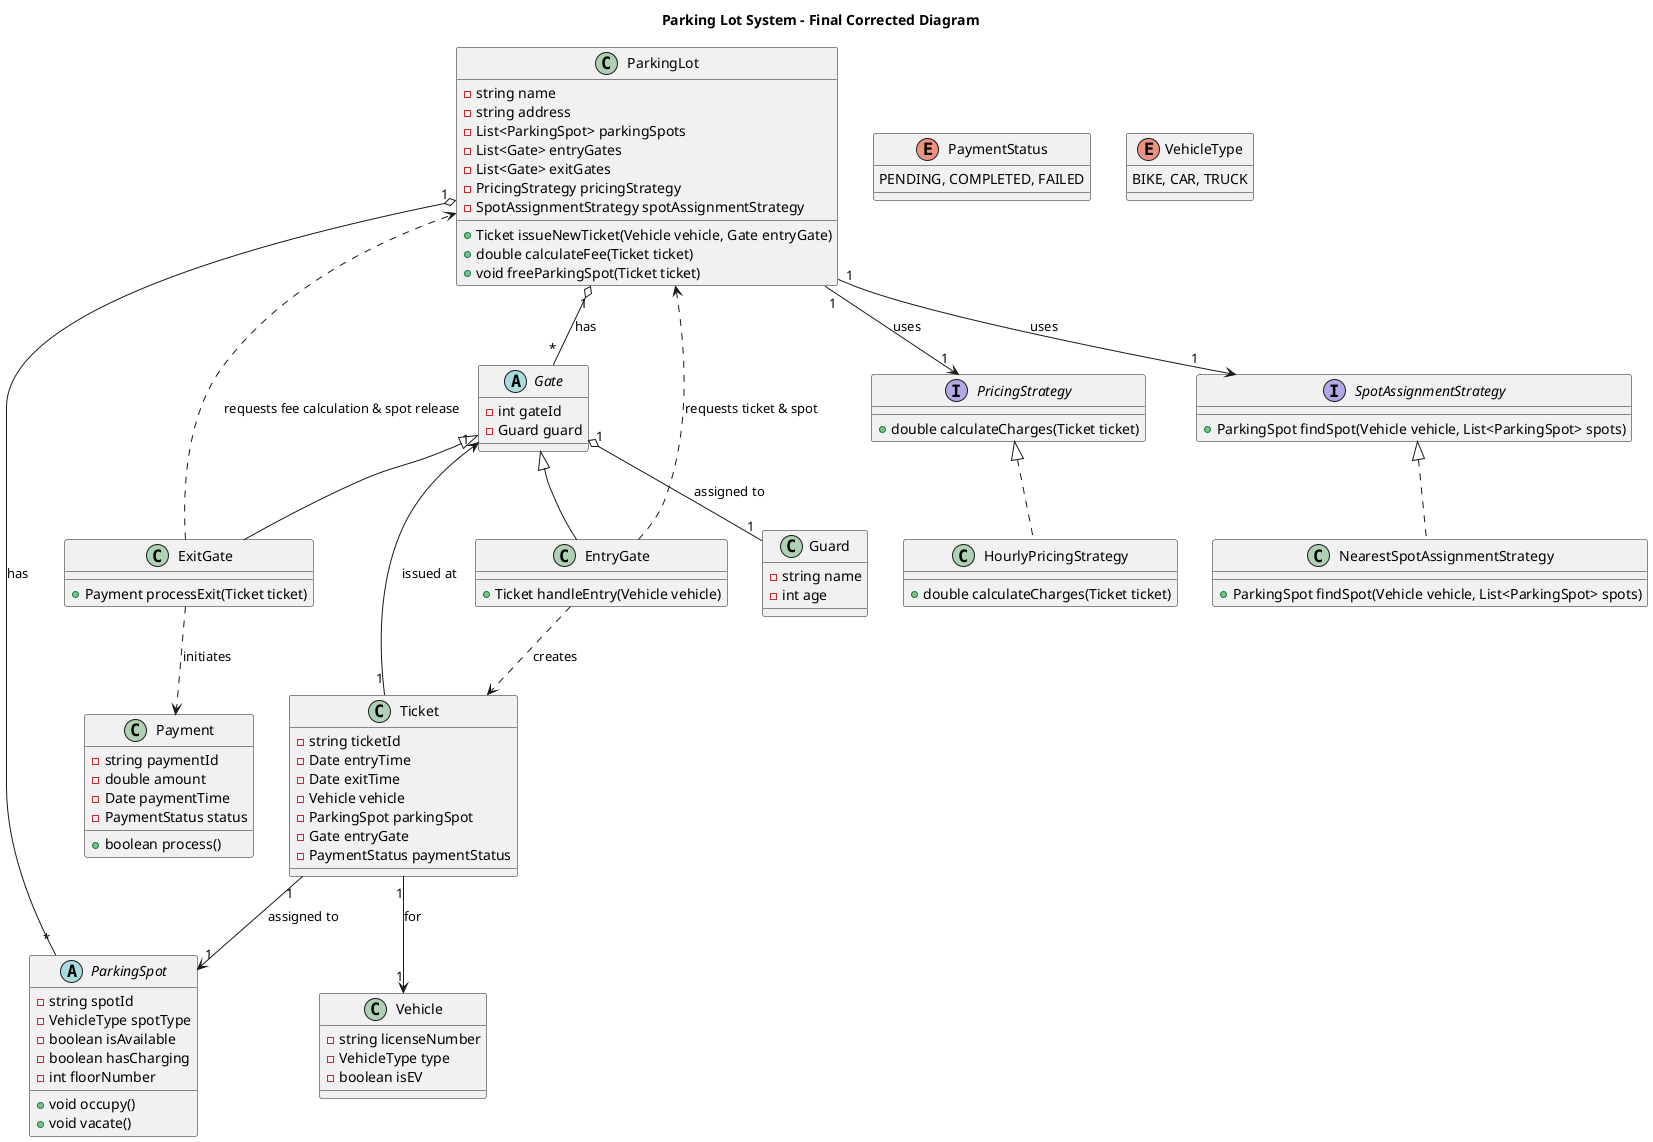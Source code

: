 @startuml
title Parking Lot System - Final Corrected Diagram


class ParkingLot {
    - string name
    - string address
    - List<ParkingSpot> parkingSpots
    - List<Gate> entryGates
    - List<Gate> exitGates
    - PricingStrategy pricingStrategy
    - SpotAssignmentStrategy spotAssignmentStrategy
    + Ticket issueNewTicket(Vehicle vehicle, Gate entryGate)
    + double calculateFee(Ticket ticket)
    + void freeParkingSpot(Ticket ticket)
}

' Gates are interfaces and depend on the ParkingLot for logic.
abstract class Gate {
    - int gateId
    - Guard guard
}
class EntryGate extends Gate {
    + Ticket handleEntry(Vehicle vehicle)
}
class ExitGate extends Gate {
    + Payment processExit(Ticket ticket)
}

' The Guard is a person who operates the Gate.
class Guard {
    - string name
    - int age
}

' Vehicle and Ticket are core data models.
class Vehicle {
    - string licenseNumber
    - VehicleType type
    - boolean isEV
}
class Ticket {
    - string ticketId
    - Date entryTime
    - Date exitTime
    - Vehicle vehicle
    - ParkingSpot parkingSpot
    - Gate entryGate
    - PaymentStatus paymentStatus
}


abstract class ParkingSpot {
    - string spotId
    - VehicleType spotType
    - boolean isAvailable
    - boolean hasCharging
    - int floorNumber
    + void occupy()
    + void vacate()
}


class Payment {
    - string paymentId
    - double amount
    - Date paymentTime
    - PaymentStatus status
    + boolean process()
}
enum PaymentStatus {
    PENDING, COMPLETED, FAILED
}
enum VehicleType {
    BIKE, CAR, TRUCK
}

' --- Strategies ---
interface PricingStrategy {
    + double calculateCharges(Ticket ticket)
}
class HourlyPricingStrategy implements PricingStrategy {
    + double calculateCharges(Ticket ticket)
}
interface SpotAssignmentStrategy {
    + ParkingSpot findSpot(Vehicle vehicle, List<ParkingSpot> spots)
}
class NearestSpotAssignmentStrategy implements SpotAssignmentStrategy {
    + ParkingSpot findSpot(Vehicle vehicle, List<ParkingSpot> spots)
}


' --- Relationships (Corrected) ---

' CORRECTED: ParkingLot HAS parts, but doesn't OWN their existence -> Aggregation (o--)
ParkingLot "1" o-- "*" ParkingSpot : has
ParkingLot "1" o-- "*" Gate : has

' CORRECTED: ParkingLot USES strategies -> Association (-->)
ParkingLot "1" --> "1" PricingStrategy : uses
ParkingLot "1" --> "1" SpotAssignmentStrategy : uses

' A Gate has a Guard assigned to it.
Gate "1" o-- "1" Guard : assigned to

' CORRECTED: Ticket is associated with independent objects -> Association (-->)
Ticket "1" --> "1" Vehicle : for
Ticket "1" --> "1" ParkingSpot : assigned to
Ticket "1" --> "1" Gate : issued at

' CORRECTED: Gates DEPEND on ParkingLot for core logic -> Dependency (..>)
EntryGate ..> ParkingLot : requests ticket & spot
ExitGate ..> ParkingLot : requests fee calculation & spot release

' CORRECTED: Gates CREATE Tickets/Payments, they don't own them -> Dependency (..>)
EntryGate ..> Ticket : creates
ExitGate ..> Payment : initiates

@enduml